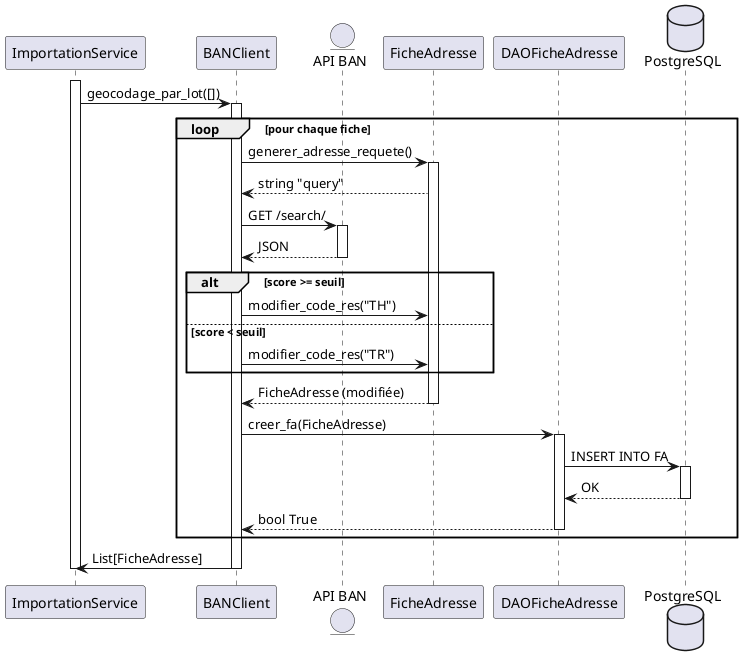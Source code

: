 @startuml "sequence_api"
participant ImportationService as Importation
participant BANClient as Client
entity "API BAN" as BAN
participant FicheAdresse as FA
participant DAOFicheAdresse as DAO
database PostgreSQL as SQL

activate Importation
Importation -> Client : geocodage_par_lot([])
activate Client
loop pour chaque fiche
    Client -> FA : generer_adresse_requete()
    activate FA
    Client <-- FA : string "query"
    Client -> BAN : GET /search/
    activate BAN
    Client <-- BAN : JSON
    deactivate BAN
    alt score >= seuil
    Client -> FA : modifier_code_res("TH")
    else score < seuil
    Client -> FA : modifier_code_res("TR")
    end
    Client <-- FA : FicheAdresse (modifiée)
    deactivate FA
    Client -> DAO : creer_fa(FicheAdresse)
    activate DAO
    DAO -> SQL : INSERT INTO FA
    activate SQL
    DAO <-- SQL : OK
    deactivate SQL
    Client <-- DAO : bool True
    deactivate DAO
end
Importation <- Client : List[FicheAdresse]
deactivate Client
deactivate Importation
@enduml